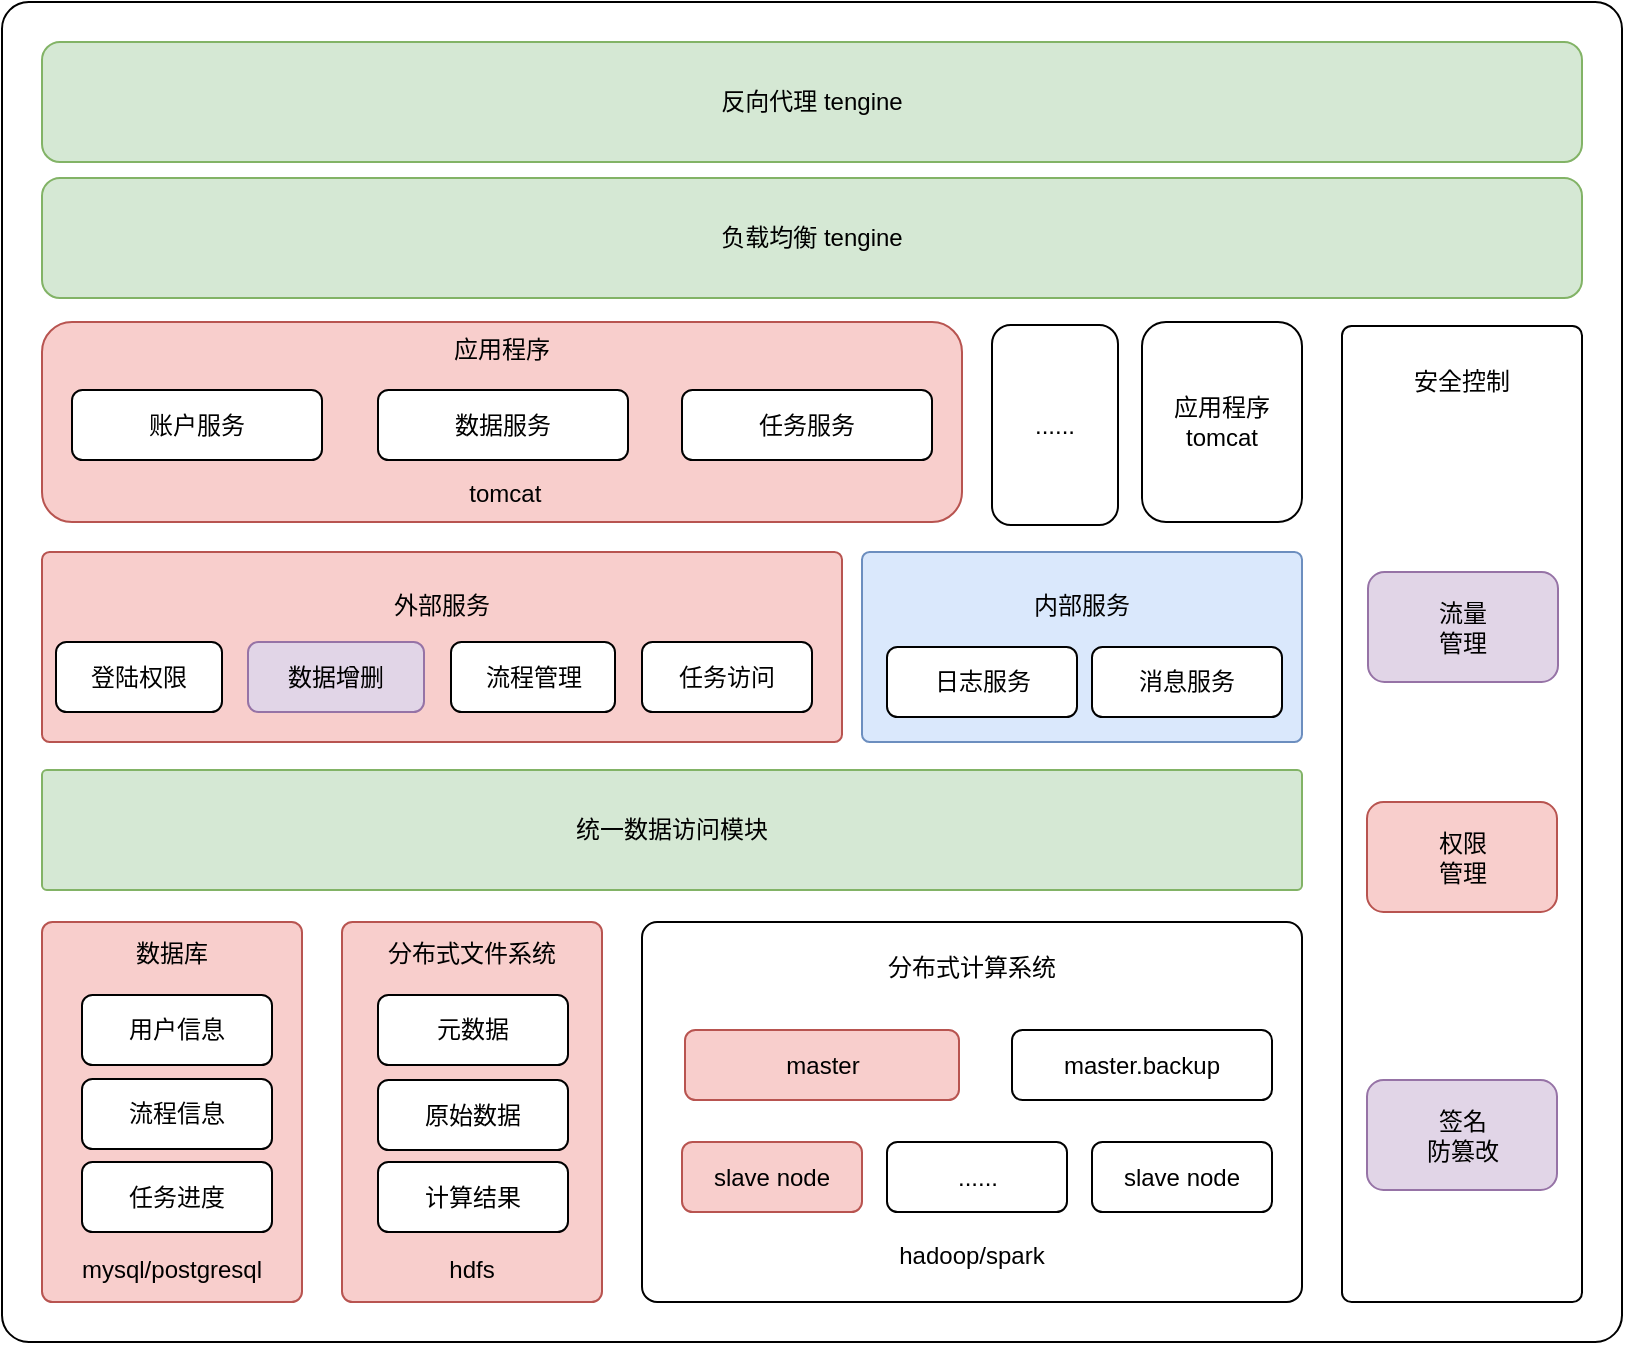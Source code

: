 <mxfile version="10.6.3" type="github"><diagram id="ZeXkf-WjY6-RCgX1WEJ2" name="Page-1"><mxGraphModel dx="882" dy="747" grid="1" gridSize="10" guides="1" tooltips="1" connect="1" arrows="1" fold="1" page="1" pageScale="1" pageWidth="827" pageHeight="1169" math="0" shadow="0"><root><mxCell id="0"/><mxCell id="1" parent="0"/><mxCell id="oNc_YXid-70uqvPyTXNO-2" value="" style="rounded=1;whiteSpace=wrap;html=1;direction=west;fillColor=#ffffff;shadow=0;comic=0;glass=0;arcSize=2;" vertex="1" parent="1"><mxGeometry x="60" y="150" width="810" height="670" as="geometry"/></mxCell><mxCell id="oNc_YXid-70uqvPyTXNO-3" value="反向代理 tengine" style="rounded=1;whiteSpace=wrap;html=1;fillColor=#d5e8d4;strokeColor=#82b366;" vertex="1" parent="1"><mxGeometry x="80" y="170" width="770" height="60" as="geometry"/></mxCell><mxCell id="oNc_YXid-70uqvPyTXNO-4" value="负载均衡 tengine" style="rounded=1;whiteSpace=wrap;html=1;fillColor=#d5e8d4;strokeColor=#82b366;" vertex="1" parent="1"><mxGeometry x="80" y="238" width="770" height="60" as="geometry"/></mxCell><mxCell id="oNc_YXid-70uqvPyTXNO-5" value="应用程序&lt;br&gt;&lt;br&gt;&lt;br&gt;&lt;br&gt;&lt;br&gt;&amp;nbsp;tomcat" style="rounded=1;whiteSpace=wrap;html=1;fillColor=#f8cecc;strokeColor=#b85450;" vertex="1" parent="1"><mxGeometry x="80" y="310" width="460" height="100" as="geometry"/></mxCell><mxCell id="oNc_YXid-70uqvPyTXNO-6" value="应用程序 tomcat" style="rounded=1;whiteSpace=wrap;html=1;" vertex="1" parent="1"><mxGeometry x="630" y="310" width="80" height="100" as="geometry"/></mxCell><mxCell id="oNc_YXid-70uqvPyTXNO-7" value="......" style="rounded=1;whiteSpace=wrap;html=1;" vertex="1" parent="1"><mxGeometry x="555" y="311.5" width="63" height="100" as="geometry"/></mxCell><mxCell id="oNc_YXid-70uqvPyTXNO-8" value="统一数据访问模块" style="rounded=1;whiteSpace=wrap;html=1;fillColor=#d5e8d4;strokeColor=#82b366;arcSize=4;" vertex="1" parent="1"><mxGeometry x="80" y="534" width="630" height="60" as="geometry"/></mxCell><mxCell id="oNc_YXid-70uqvPyTXNO-9" value="数据库&lt;br&gt;&lt;br&gt;&amp;nbsp;&amp;nbsp;&lt;br&gt;&lt;br&gt;&lt;br&gt;&lt;br&gt;&lt;br&gt;&lt;br&gt;&lt;br&gt;&lt;br&gt;&lt;br&gt;mysql/postgresql" style="rounded=1;whiteSpace=wrap;html=1;fillColor=#f8cecc;strokeColor=#b85450;arcSize=4;" vertex="1" parent="1"><mxGeometry x="80" y="610" width="130" height="190" as="geometry"/></mxCell><mxCell id="oNc_YXid-70uqvPyTXNO-10" value="分布式文件系统&lt;br&gt;&lt;br&gt;&lt;br&gt;&lt;br&gt;&lt;br&gt;&lt;br&gt;&lt;br&gt;&lt;br&gt;&lt;br&gt;&lt;br&gt;&lt;br&gt;hdfs&lt;br&gt;" style="rounded=1;whiteSpace=wrap;html=1;fillColor=#f8cecc;strokeColor=#b85450;arcSize=4;" vertex="1" parent="1"><mxGeometry x="230" y="610" width="130" height="190" as="geometry"/></mxCell><mxCell id="oNc_YXid-70uqvPyTXNO-11" value="分布式计算系统&lt;br&gt;&lt;br&gt;&lt;br&gt;&lt;br&gt;&lt;br&gt;&lt;br&gt;&lt;br&gt;&lt;br&gt;&lt;br&gt;&lt;br&gt;hadoop/spark&lt;br&gt;" style="rounded=1;whiteSpace=wrap;html=1;arcSize=4;" vertex="1" parent="1"><mxGeometry x="380" y="610" width="330" height="190" as="geometry"/></mxCell><mxCell id="oNc_YXid-70uqvPyTXNO-20" value="账户服务" style="rounded=1;whiteSpace=wrap;html=1;" vertex="1" parent="1"><mxGeometry x="95" y="344" width="125" height="35" as="geometry"/></mxCell><mxCell id="oNc_YXid-70uqvPyTXNO-21" value="数据服务" style="rounded=1;whiteSpace=wrap;html=1;" vertex="1" parent="1"><mxGeometry x="248" y="344" width="125" height="35" as="geometry"/></mxCell><mxCell id="oNc_YXid-70uqvPyTXNO-22" value="任务服务" style="rounded=1;whiteSpace=wrap;html=1;" vertex="1" parent="1"><mxGeometry x="400" y="344" width="125" height="35" as="geometry"/></mxCell><mxCell id="oNc_YXid-70uqvPyTXNO-24" value="外部服务&lt;br&gt;&lt;br&gt;&lt;br&gt;&lt;br&gt;" style="rounded=1;whiteSpace=wrap;html=1;fillColor=#f8cecc;strokeColor=#b85450;arcSize=4;" vertex="1" parent="1"><mxGeometry x="80" y="425" width="400" height="95" as="geometry"/></mxCell><mxCell id="oNc_YXid-70uqvPyTXNO-25" value="内部服务&lt;br&gt;&lt;br&gt;&lt;br&gt;&lt;br&gt;" style="rounded=1;whiteSpace=wrap;html=1;fillColor=#dae8fc;strokeColor=#6c8ebf;arcSize=4;" vertex="1" parent="1"><mxGeometry x="490" y="425" width="220" height="95" as="geometry"/></mxCell><mxCell id="oNc_YXid-70uqvPyTXNO-26" value="登陆权限" style="rounded=1;whiteSpace=wrap;html=1;" vertex="1" parent="1"><mxGeometry x="87" y="470" width="83" height="35" as="geometry"/></mxCell><mxCell id="oNc_YXid-70uqvPyTXNO-27" value="数据增删" style="rounded=1;whiteSpace=wrap;html=1;fillColor=#e1d5e7;strokeColor=#9673a6;" vertex="1" parent="1"><mxGeometry x="183" y="470" width="88" height="35" as="geometry"/></mxCell><mxCell id="oNc_YXid-70uqvPyTXNO-28" value="任务访问" style="rounded=1;whiteSpace=wrap;html=1;" vertex="1" parent="1"><mxGeometry x="380" y="470" width="85" height="35" as="geometry"/></mxCell><mxCell id="oNc_YXid-70uqvPyTXNO-29" value="日志服务" style="rounded=1;whiteSpace=wrap;html=1;" vertex="1" parent="1"><mxGeometry x="502.5" y="472.5" width="95" height="35" as="geometry"/></mxCell><mxCell id="oNc_YXid-70uqvPyTXNO-30" value="消息服务" style="rounded=1;whiteSpace=wrap;html=1;" vertex="1" parent="1"><mxGeometry x="605" y="472.5" width="95" height="35" as="geometry"/></mxCell><mxCell id="oNc_YXid-70uqvPyTXNO-33" value="用户信息" style="rounded=1;whiteSpace=wrap;html=1;" vertex="1" parent="1"><mxGeometry x="100" y="646.5" width="95" height="35" as="geometry"/></mxCell><mxCell id="oNc_YXid-70uqvPyTXNO-35" value="任务进度" style="rounded=1;whiteSpace=wrap;html=1;" vertex="1" parent="1"><mxGeometry x="100" y="730" width="95" height="35" as="geometry"/></mxCell><mxCell id="oNc_YXid-70uqvPyTXNO-36" value="元数据" style="rounded=1;whiteSpace=wrap;html=1;" vertex="1" parent="1"><mxGeometry x="248" y="646.5" width="95" height="35" as="geometry"/></mxCell><mxCell id="oNc_YXid-70uqvPyTXNO-37" value="原始数据" style="rounded=1;whiteSpace=wrap;html=1;" vertex="1" parent="1"><mxGeometry x="248" y="689" width="95" height="35" as="geometry"/></mxCell><mxCell id="oNc_YXid-70uqvPyTXNO-38" value="计算结果" style="rounded=1;whiteSpace=wrap;html=1;" vertex="1" parent="1"><mxGeometry x="248" y="730" width="95" height="35" as="geometry"/></mxCell><mxCell id="oNc_YXid-70uqvPyTXNO-39" value="master" style="rounded=1;whiteSpace=wrap;html=1;fillColor=#f8cecc;strokeColor=#b85450;" vertex="1" parent="1"><mxGeometry x="401.5" y="664" width="137" height="35" as="geometry"/></mxCell><mxCell id="oNc_YXid-70uqvPyTXNO-40" value="master.backup" style="rounded=1;whiteSpace=wrap;html=1;" vertex="1" parent="1"><mxGeometry x="565" y="664" width="130" height="35" as="geometry"/></mxCell><mxCell id="oNc_YXid-70uqvPyTXNO-41" value="slave node" style="rounded=1;whiteSpace=wrap;html=1;fillColor=#f8cecc;strokeColor=#b85450;" vertex="1" parent="1"><mxGeometry x="400" y="720" width="90" height="35" as="geometry"/></mxCell><mxCell id="oNc_YXid-70uqvPyTXNO-42" value="......" style="rounded=1;whiteSpace=wrap;html=1;" vertex="1" parent="1"><mxGeometry x="502.5" y="720" width="90" height="35" as="geometry"/></mxCell><mxCell id="oNc_YXid-70uqvPyTXNO-43" value="slave node" style="rounded=1;whiteSpace=wrap;html=1;" vertex="1" parent="1"><mxGeometry x="605" y="720" width="90" height="35" as="geometry"/></mxCell><mxCell id="oNc_YXid-70uqvPyTXNO-44" value="安全控制&lt;br&gt;&lt;br&gt;&lt;br&gt;&lt;br&gt;&lt;br&gt;&lt;br&gt;&lt;br&gt;&lt;br&gt;&lt;br&gt;&lt;br&gt;&lt;br&gt;&lt;br&gt;&lt;br&gt;&lt;br&gt;&lt;br&gt;&lt;br&gt;&lt;br&gt;&lt;br&gt;&lt;br&gt;&lt;br&gt;&lt;br&gt;&lt;br&gt;&lt;br&gt;&lt;br&gt;&lt;br&gt;&lt;br&gt;&lt;br&gt;&lt;br&gt;&lt;br&gt;&lt;br&gt;&lt;br&gt;" style="rounded=1;whiteSpace=wrap;html=1;arcSize=4;" vertex="1" parent="1"><mxGeometry x="730" y="312" width="120" height="488" as="geometry"/></mxCell><mxCell id="oNc_YXid-70uqvPyTXNO-45" value="流量&lt;br&gt;管理" style="rounded=1;whiteSpace=wrap;html=1;fillColor=#e1d5e7;strokeColor=#9673a6;" vertex="1" parent="1"><mxGeometry x="743" y="435" width="95" height="55" as="geometry"/></mxCell><mxCell id="oNc_YXid-70uqvPyTXNO-48" value="权限&lt;br&gt;管理&lt;br&gt;" style="rounded=1;whiteSpace=wrap;html=1;fillColor=#f8cecc;strokeColor=#b85450;" vertex="1" parent="1"><mxGeometry x="742.5" y="550" width="95" height="55" as="geometry"/></mxCell><mxCell id="oNc_YXid-70uqvPyTXNO-49" value="签名&lt;br&gt;防篡改" style="rounded=1;whiteSpace=wrap;html=1;fillColor=#e1d5e7;strokeColor=#9673a6;" vertex="1" parent="1"><mxGeometry x="742.5" y="689" width="95" height="55" as="geometry"/></mxCell><mxCell id="oNc_YXid-70uqvPyTXNO-50" value="流程信息" style="rounded=1;whiteSpace=wrap;html=1;" vertex="1" parent="1"><mxGeometry x="100" y="688.5" width="95" height="35" as="geometry"/></mxCell><mxCell id="oNc_YXid-70uqvPyTXNO-51" value="流程管理" style="rounded=1;whiteSpace=wrap;html=1;" vertex="1" parent="1"><mxGeometry x="284.5" y="470" width="82" height="35" as="geometry"/></mxCell></root></mxGraphModel></diagram></mxfile>